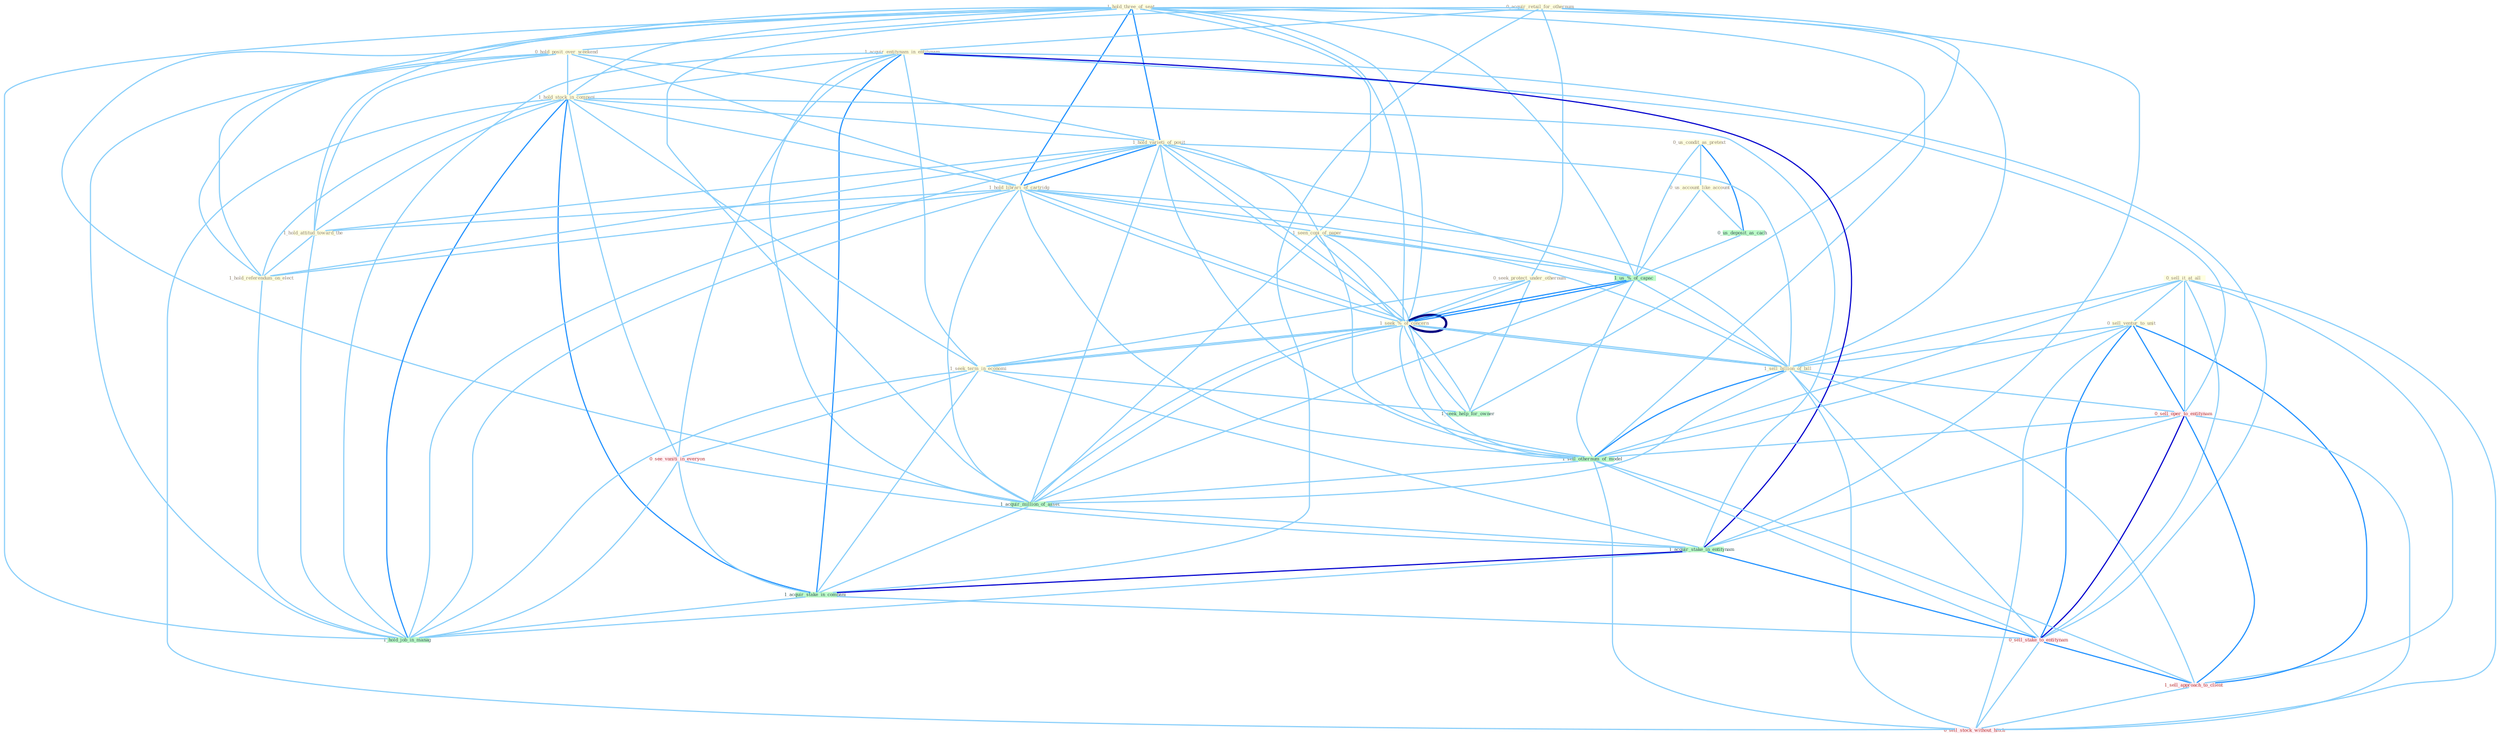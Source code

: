 Graph G{ 
    node
    [shape=polygon,style=filled,width=.5,height=.06,color="#BDFCC9",fixedsize=true,fontsize=4,
    fontcolor="#2f4f4f"];
    {node
    [color="#ffffe0", fontcolor="#8b7d6b"] "0_us_condit_as_pretext " "0_sell_it_at_all " "1_hold_three_of_seat " "0_sell_ventur_to_unit " "0_acquir_retail_for_othernum " "0_hold_posit_over_weekend " "1_acquir_entitynam_in_entitynam " "1_hold_stock_in_compani " "1_hold_varieti_of_posit " "0_seek_protect_under_othernum " "1_hold_librari_of_cartridg " "1_seen_copi_of_paper " "1_hold_attitud_toward_the " "1_seek_%_of_concern " "1_seek_term_in_economi " "1_hold_referendum_on_elect " "0_us_account_like_account " "1_sell_billion_of_bill "}
{node [color="#fff0f5", fontcolor="#b22222"] "0_sell_oper_to_entitynam " "0_see_vaniti_in_everyon " "0_sell_stake_to_entitynam " "1_sell_approach_to_client " "0_sell_stock_without_hitch "}
edge [color="#B0E2FF"];

	"0_us_condit_as_pretext " -- "0_us_account_like_account " [w="1", color="#87cefa" ];
	"0_us_condit_as_pretext " -- "0_us_deposit_as_cach " [w="2", color="#1e90ff" , len=0.8];
	"0_us_condit_as_pretext " -- "1_us_%_of_capac " [w="1", color="#87cefa" ];
	"0_sell_it_at_all " -- "0_sell_ventur_to_unit " [w="1", color="#87cefa" ];
	"0_sell_it_at_all " -- "1_sell_billion_of_bill " [w="1", color="#87cefa" ];
	"0_sell_it_at_all " -- "0_sell_oper_to_entitynam " [w="1", color="#87cefa" ];
	"0_sell_it_at_all " -- "1_sell_othernum_of_model " [w="1", color="#87cefa" ];
	"0_sell_it_at_all " -- "0_sell_stake_to_entitynam " [w="1", color="#87cefa" ];
	"0_sell_it_at_all " -- "1_sell_approach_to_client " [w="1", color="#87cefa" ];
	"0_sell_it_at_all " -- "0_sell_stock_without_hitch " [w="1", color="#87cefa" ];
	"1_hold_three_of_seat " -- "0_hold_posit_over_weekend " [w="1", color="#87cefa" ];
	"1_hold_three_of_seat " -- "1_hold_stock_in_compani " [w="1", color="#87cefa" ];
	"1_hold_three_of_seat " -- "1_hold_varieti_of_posit " [w="2", color="#1e90ff" , len=0.8];
	"1_hold_three_of_seat " -- "1_hold_librari_of_cartridg " [w="2", color="#1e90ff" , len=0.8];
	"1_hold_three_of_seat " -- "1_seen_copi_of_paper " [w="1", color="#87cefa" ];
	"1_hold_three_of_seat " -- "1_hold_attitud_toward_the " [w="1", color="#87cefa" ];
	"1_hold_three_of_seat " -- "1_seek_%_of_concern " [w="1", color="#87cefa" ];
	"1_hold_three_of_seat " -- "1_hold_referendum_on_elect " [w="1", color="#87cefa" ];
	"1_hold_three_of_seat " -- "1_sell_billion_of_bill " [w="1", color="#87cefa" ];
	"1_hold_three_of_seat " -- "1_sell_othernum_of_model " [w="1", color="#87cefa" ];
	"1_hold_three_of_seat " -- "1_acquir_million_of_asset " [w="1", color="#87cefa" ];
	"1_hold_three_of_seat " -- "1_us_%_of_capac " [w="1", color="#87cefa" ];
	"1_hold_three_of_seat " -- "1_hold_job_in_manag " [w="1", color="#87cefa" ];
	"1_hold_three_of_seat " -- "1_seek_%_of_concern " [w="1", color="#87cefa" ];
	"0_sell_ventur_to_unit " -- "1_sell_billion_of_bill " [w="1", color="#87cefa" ];
	"0_sell_ventur_to_unit " -- "0_sell_oper_to_entitynam " [w="2", color="#1e90ff" , len=0.8];
	"0_sell_ventur_to_unit " -- "1_sell_othernum_of_model " [w="1", color="#87cefa" ];
	"0_sell_ventur_to_unit " -- "0_sell_stake_to_entitynam " [w="2", color="#1e90ff" , len=0.8];
	"0_sell_ventur_to_unit " -- "1_sell_approach_to_client " [w="2", color="#1e90ff" , len=0.8];
	"0_sell_ventur_to_unit " -- "0_sell_stock_without_hitch " [w="1", color="#87cefa" ];
	"0_acquir_retail_for_othernum " -- "1_acquir_entitynam_in_entitynam " [w="1", color="#87cefa" ];
	"0_acquir_retail_for_othernum " -- "0_seek_protect_under_othernum " [w="1", color="#87cefa" ];
	"0_acquir_retail_for_othernum " -- "1_acquir_million_of_asset " [w="1", color="#87cefa" ];
	"0_acquir_retail_for_othernum " -- "1_acquir_stake_in_entitynam " [w="1", color="#87cefa" ];
	"0_acquir_retail_for_othernum " -- "1_acquir_stake_in_compani " [w="1", color="#87cefa" ];
	"0_acquir_retail_for_othernum " -- "1_seek_help_for_owner " [w="1", color="#87cefa" ];
	"0_hold_posit_over_weekend " -- "1_hold_stock_in_compani " [w="1", color="#87cefa" ];
	"0_hold_posit_over_weekend " -- "1_hold_varieti_of_posit " [w="1", color="#87cefa" ];
	"0_hold_posit_over_weekend " -- "1_hold_librari_of_cartridg " [w="1", color="#87cefa" ];
	"0_hold_posit_over_weekend " -- "1_hold_attitud_toward_the " [w="1", color="#87cefa" ];
	"0_hold_posit_over_weekend " -- "1_hold_referendum_on_elect " [w="1", color="#87cefa" ];
	"0_hold_posit_over_weekend " -- "1_hold_job_in_manag " [w="1", color="#87cefa" ];
	"1_acquir_entitynam_in_entitynam " -- "1_hold_stock_in_compani " [w="1", color="#87cefa" ];
	"1_acquir_entitynam_in_entitynam " -- "1_seek_term_in_economi " [w="1", color="#87cefa" ];
	"1_acquir_entitynam_in_entitynam " -- "0_sell_oper_to_entitynam " [w="1", color="#87cefa" ];
	"1_acquir_entitynam_in_entitynam " -- "0_see_vaniti_in_everyon " [w="1", color="#87cefa" ];
	"1_acquir_entitynam_in_entitynam " -- "1_acquir_million_of_asset " [w="1", color="#87cefa" ];
	"1_acquir_entitynam_in_entitynam " -- "1_acquir_stake_in_entitynam " [w="3", color="#0000cd" , len=0.6];
	"1_acquir_entitynam_in_entitynam " -- "1_acquir_stake_in_compani " [w="2", color="#1e90ff" , len=0.8];
	"1_acquir_entitynam_in_entitynam " -- "0_sell_stake_to_entitynam " [w="1", color="#87cefa" ];
	"1_acquir_entitynam_in_entitynam " -- "1_hold_job_in_manag " [w="1", color="#87cefa" ];
	"1_hold_stock_in_compani " -- "1_hold_varieti_of_posit " [w="1", color="#87cefa" ];
	"1_hold_stock_in_compani " -- "1_hold_librari_of_cartridg " [w="1", color="#87cefa" ];
	"1_hold_stock_in_compani " -- "1_hold_attitud_toward_the " [w="1", color="#87cefa" ];
	"1_hold_stock_in_compani " -- "1_seek_term_in_economi " [w="1", color="#87cefa" ];
	"1_hold_stock_in_compani " -- "1_hold_referendum_on_elect " [w="1", color="#87cefa" ];
	"1_hold_stock_in_compani " -- "0_see_vaniti_in_everyon " [w="1", color="#87cefa" ];
	"1_hold_stock_in_compani " -- "1_acquir_stake_in_entitynam " [w="1", color="#87cefa" ];
	"1_hold_stock_in_compani " -- "1_acquir_stake_in_compani " [w="2", color="#1e90ff" , len=0.8];
	"1_hold_stock_in_compani " -- "1_hold_job_in_manag " [w="2", color="#1e90ff" , len=0.8];
	"1_hold_stock_in_compani " -- "0_sell_stock_without_hitch " [w="1", color="#87cefa" ];
	"1_hold_varieti_of_posit " -- "1_hold_librari_of_cartridg " [w="2", color="#1e90ff" , len=0.8];
	"1_hold_varieti_of_posit " -- "1_seen_copi_of_paper " [w="1", color="#87cefa" ];
	"1_hold_varieti_of_posit " -- "1_hold_attitud_toward_the " [w="1", color="#87cefa" ];
	"1_hold_varieti_of_posit " -- "1_seek_%_of_concern " [w="1", color="#87cefa" ];
	"1_hold_varieti_of_posit " -- "1_hold_referendum_on_elect " [w="1", color="#87cefa" ];
	"1_hold_varieti_of_posit " -- "1_sell_billion_of_bill " [w="1", color="#87cefa" ];
	"1_hold_varieti_of_posit " -- "1_sell_othernum_of_model " [w="1", color="#87cefa" ];
	"1_hold_varieti_of_posit " -- "1_acquir_million_of_asset " [w="1", color="#87cefa" ];
	"1_hold_varieti_of_posit " -- "1_us_%_of_capac " [w="1", color="#87cefa" ];
	"1_hold_varieti_of_posit " -- "1_hold_job_in_manag " [w="1", color="#87cefa" ];
	"1_hold_varieti_of_posit " -- "1_seek_%_of_concern " [w="1", color="#87cefa" ];
	"0_seek_protect_under_othernum " -- "1_seek_%_of_concern " [w="1", color="#87cefa" ];
	"0_seek_protect_under_othernum " -- "1_seek_term_in_economi " [w="1", color="#87cefa" ];
	"0_seek_protect_under_othernum " -- "1_seek_%_of_concern " [w="1", color="#87cefa" ];
	"0_seek_protect_under_othernum " -- "1_seek_help_for_owner " [w="1", color="#87cefa" ];
	"1_hold_librari_of_cartridg " -- "1_seen_copi_of_paper " [w="1", color="#87cefa" ];
	"1_hold_librari_of_cartridg " -- "1_hold_attitud_toward_the " [w="1", color="#87cefa" ];
	"1_hold_librari_of_cartridg " -- "1_seek_%_of_concern " [w="1", color="#87cefa" ];
	"1_hold_librari_of_cartridg " -- "1_hold_referendum_on_elect " [w="1", color="#87cefa" ];
	"1_hold_librari_of_cartridg " -- "1_sell_billion_of_bill " [w="1", color="#87cefa" ];
	"1_hold_librari_of_cartridg " -- "1_sell_othernum_of_model " [w="1", color="#87cefa" ];
	"1_hold_librari_of_cartridg " -- "1_acquir_million_of_asset " [w="1", color="#87cefa" ];
	"1_hold_librari_of_cartridg " -- "1_us_%_of_capac " [w="1", color="#87cefa" ];
	"1_hold_librari_of_cartridg " -- "1_hold_job_in_manag " [w="1", color="#87cefa" ];
	"1_hold_librari_of_cartridg " -- "1_seek_%_of_concern " [w="1", color="#87cefa" ];
	"1_seen_copi_of_paper " -- "1_seek_%_of_concern " [w="1", color="#87cefa" ];
	"1_seen_copi_of_paper " -- "1_sell_billion_of_bill " [w="1", color="#87cefa" ];
	"1_seen_copi_of_paper " -- "1_sell_othernum_of_model " [w="1", color="#87cefa" ];
	"1_seen_copi_of_paper " -- "1_acquir_million_of_asset " [w="1", color="#87cefa" ];
	"1_seen_copi_of_paper " -- "1_us_%_of_capac " [w="1", color="#87cefa" ];
	"1_seen_copi_of_paper " -- "1_seek_%_of_concern " [w="1", color="#87cefa" ];
	"1_hold_attitud_toward_the " -- "1_hold_referendum_on_elect " [w="1", color="#87cefa" ];
	"1_hold_attitud_toward_the " -- "1_hold_job_in_manag " [w="1", color="#87cefa" ];
	"1_seek_%_of_concern " -- "1_seek_term_in_economi " [w="1", color="#87cefa" ];
	"1_seek_%_of_concern " -- "1_sell_billion_of_bill " [w="1", color="#87cefa" ];
	"1_seek_%_of_concern " -- "1_sell_othernum_of_model " [w="1", color="#87cefa" ];
	"1_seek_%_of_concern " -- "1_acquir_million_of_asset " [w="1", color="#87cefa" ];
	"1_seek_%_of_concern " -- "1_us_%_of_capac " [w="2", color="#1e90ff" , len=0.8];
	"1_seek_%_of_concern " -- "1_seek_%_of_concern " [w="4", style=bold, color="#000080", len=0.4];
	"1_seek_%_of_concern " -- "1_seek_help_for_owner " [w="1", color="#87cefa" ];
	"1_seek_term_in_economi " -- "0_see_vaniti_in_everyon " [w="1", color="#87cefa" ];
	"1_seek_term_in_economi " -- "1_acquir_stake_in_entitynam " [w="1", color="#87cefa" ];
	"1_seek_term_in_economi " -- "1_acquir_stake_in_compani " [w="1", color="#87cefa" ];
	"1_seek_term_in_economi " -- "1_hold_job_in_manag " [w="1", color="#87cefa" ];
	"1_seek_term_in_economi " -- "1_seek_%_of_concern " [w="1", color="#87cefa" ];
	"1_seek_term_in_economi " -- "1_seek_help_for_owner " [w="1", color="#87cefa" ];
	"1_hold_referendum_on_elect " -- "1_hold_job_in_manag " [w="1", color="#87cefa" ];
	"0_us_account_like_account " -- "0_us_deposit_as_cach " [w="1", color="#87cefa" ];
	"0_us_account_like_account " -- "1_us_%_of_capac " [w="1", color="#87cefa" ];
	"1_sell_billion_of_bill " -- "0_sell_oper_to_entitynam " [w="1", color="#87cefa" ];
	"1_sell_billion_of_bill " -- "1_sell_othernum_of_model " [w="2", color="#1e90ff" , len=0.8];
	"1_sell_billion_of_bill " -- "1_acquir_million_of_asset " [w="1", color="#87cefa" ];
	"1_sell_billion_of_bill " -- "0_sell_stake_to_entitynam " [w="1", color="#87cefa" ];
	"1_sell_billion_of_bill " -- "1_us_%_of_capac " [w="1", color="#87cefa" ];
	"1_sell_billion_of_bill " -- "1_sell_approach_to_client " [w="1", color="#87cefa" ];
	"1_sell_billion_of_bill " -- "0_sell_stock_without_hitch " [w="1", color="#87cefa" ];
	"1_sell_billion_of_bill " -- "1_seek_%_of_concern " [w="1", color="#87cefa" ];
	"0_sell_oper_to_entitynam " -- "1_sell_othernum_of_model " [w="1", color="#87cefa" ];
	"0_sell_oper_to_entitynam " -- "1_acquir_stake_in_entitynam " [w="1", color="#87cefa" ];
	"0_sell_oper_to_entitynam " -- "0_sell_stake_to_entitynam " [w="3", color="#0000cd" , len=0.6];
	"0_sell_oper_to_entitynam " -- "1_sell_approach_to_client " [w="2", color="#1e90ff" , len=0.8];
	"0_sell_oper_to_entitynam " -- "0_sell_stock_without_hitch " [w="1", color="#87cefa" ];
	"1_sell_othernum_of_model " -- "1_acquir_million_of_asset " [w="1", color="#87cefa" ];
	"1_sell_othernum_of_model " -- "0_sell_stake_to_entitynam " [w="1", color="#87cefa" ];
	"1_sell_othernum_of_model " -- "1_us_%_of_capac " [w="1", color="#87cefa" ];
	"1_sell_othernum_of_model " -- "1_sell_approach_to_client " [w="1", color="#87cefa" ];
	"1_sell_othernum_of_model " -- "0_sell_stock_without_hitch " [w="1", color="#87cefa" ];
	"1_sell_othernum_of_model " -- "1_seek_%_of_concern " [w="1", color="#87cefa" ];
	"0_see_vaniti_in_everyon " -- "1_acquir_stake_in_entitynam " [w="1", color="#87cefa" ];
	"0_see_vaniti_in_everyon " -- "1_acquir_stake_in_compani " [w="1", color="#87cefa" ];
	"0_see_vaniti_in_everyon " -- "1_hold_job_in_manag " [w="1", color="#87cefa" ];
	"1_acquir_million_of_asset " -- "1_acquir_stake_in_entitynam " [w="1", color="#87cefa" ];
	"1_acquir_million_of_asset " -- "1_acquir_stake_in_compani " [w="1", color="#87cefa" ];
	"1_acquir_million_of_asset " -- "1_us_%_of_capac " [w="1", color="#87cefa" ];
	"1_acquir_million_of_asset " -- "1_seek_%_of_concern " [w="1", color="#87cefa" ];
	"0_us_deposit_as_cach " -- "1_us_%_of_capac " [w="1", color="#87cefa" ];
	"1_acquir_stake_in_entitynam " -- "1_acquir_stake_in_compani " [w="3", color="#0000cd" , len=0.6];
	"1_acquir_stake_in_entitynam " -- "0_sell_stake_to_entitynam " [w="2", color="#1e90ff" , len=0.8];
	"1_acquir_stake_in_entitynam " -- "1_hold_job_in_manag " [w="1", color="#87cefa" ];
	"1_acquir_stake_in_compani " -- "0_sell_stake_to_entitynam " [w="1", color="#87cefa" ];
	"1_acquir_stake_in_compani " -- "1_hold_job_in_manag " [w="1", color="#87cefa" ];
	"0_sell_stake_to_entitynam " -- "1_sell_approach_to_client " [w="2", color="#1e90ff" , len=0.8];
	"0_sell_stake_to_entitynam " -- "0_sell_stock_without_hitch " [w="1", color="#87cefa" ];
	"1_us_%_of_capac " -- "1_seek_%_of_concern " [w="2", color="#1e90ff" , len=0.8];
	"1_sell_approach_to_client " -- "0_sell_stock_without_hitch " [w="1", color="#87cefa" ];
	"1_seek_%_of_concern " -- "1_seek_help_for_owner " [w="1", color="#87cefa" ];
}